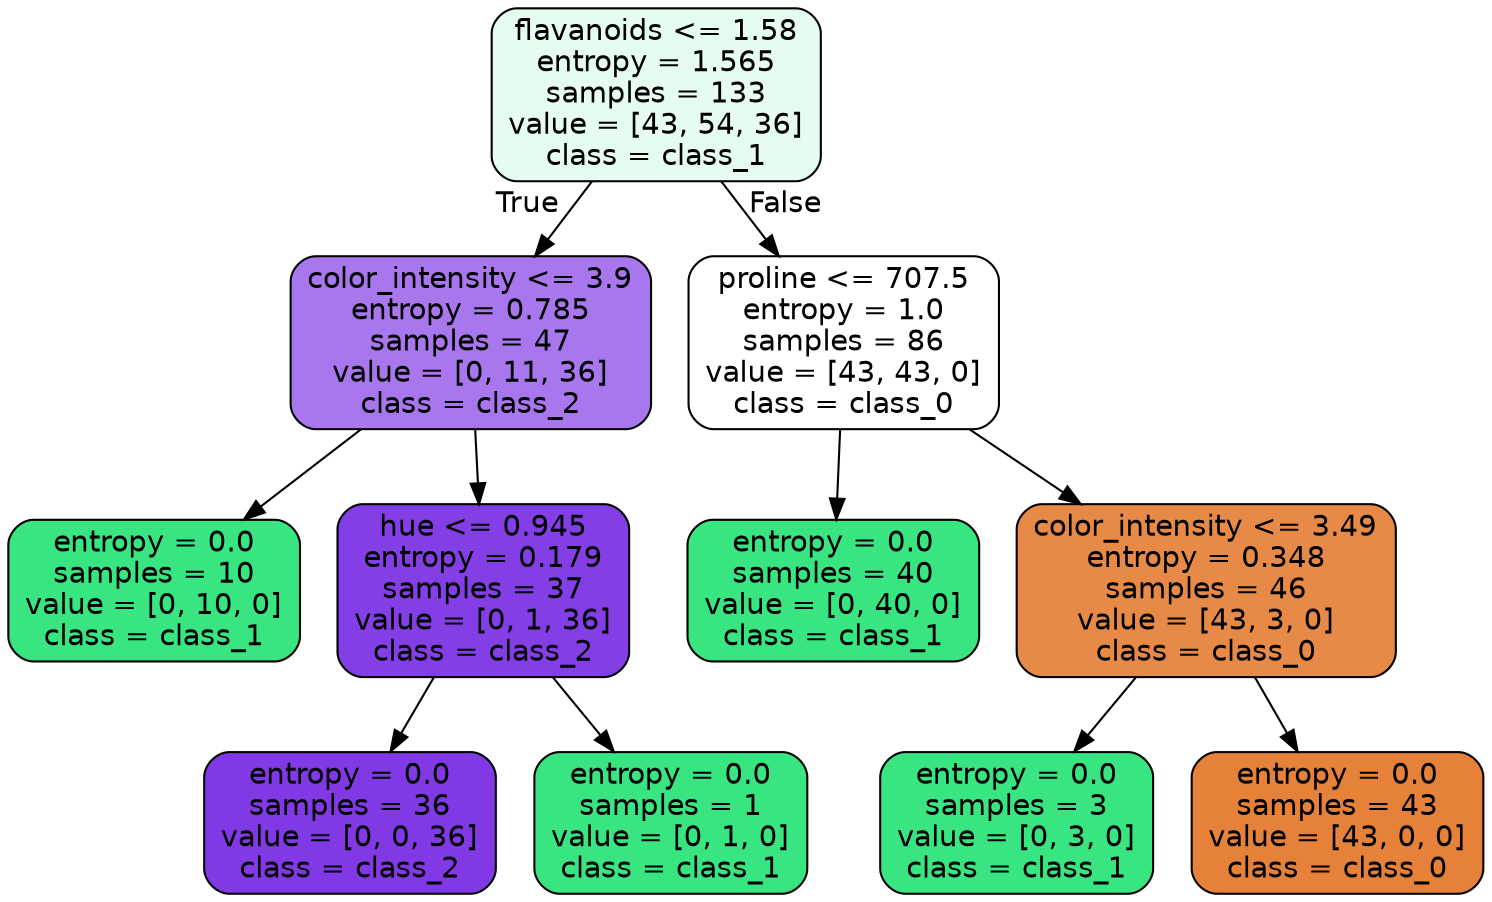 digraph Tree {
node [shape=box, style="filled, rounded", color="black", fontname=helvetica] ;
edge [fontname=helvetica] ;
0 [label="flavanoids <= 1.58\nentropy = 1.565\nsamples = 133\nvalue = [43, 54, 36]\nclass = class_1", fillcolor="#e7fcf0"] ;
1 [label="color_intensity <= 3.9\nentropy = 0.785\nsamples = 47\nvalue = [0, 11, 36]\nclass = class_2", fillcolor="#a876ed"] ;
0 -> 1 [labeldistance=2.5, labelangle=45, headlabel="True"] ;
5 [label="entropy = 0.0\nsamples = 10\nvalue = [0, 10, 0]\nclass = class_1", fillcolor="#39e581"] ;
1 -> 5 ;
6 [label="hue <= 0.945\nentropy = 0.179\nsamples = 37\nvalue = [0, 1, 36]\nclass = class_2", fillcolor="#843ee6"] ;
1 -> 6 ;
9 [label="entropy = 0.0\nsamples = 36\nvalue = [0, 0, 36]\nclass = class_2", fillcolor="#8139e5"] ;
6 -> 9 ;
10 [label="entropy = 0.0\nsamples = 1\nvalue = [0, 1, 0]\nclass = class_1", fillcolor="#39e581"] ;
6 -> 10 ;
2 [label="proline <= 707.5\nentropy = 1.0\nsamples = 86\nvalue = [43, 43, 0]\nclass = class_0", fillcolor="#ffffff"] ;
0 -> 2 [labeldistance=2.5, labelangle=-45, headlabel="False"] ;
3 [label="entropy = 0.0\nsamples = 40\nvalue = [0, 40, 0]\nclass = class_1", fillcolor="#39e581"] ;
2 -> 3 ;
4 [label="color_intensity <= 3.49\nentropy = 0.348\nsamples = 46\nvalue = [43, 3, 0]\nclass = class_0", fillcolor="#e78a47"] ;
2 -> 4 ;
7 [label="entropy = 0.0\nsamples = 3\nvalue = [0, 3, 0]\nclass = class_1", fillcolor="#39e581"] ;
4 -> 7 ;
8 [label="entropy = 0.0\nsamples = 43\nvalue = [43, 0, 0]\nclass = class_0", fillcolor="#e58139"] ;
4 -> 8 ;
}